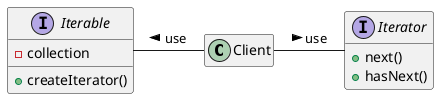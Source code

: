 @startuml IteratorPattern
hide empty members

class Client{
}

interface Iterable{
    - collection
    + createIterator()
}

interface Iterator{
    + next()
    + hasNext()
}

Client -left- Iterable: > use
Client -right- Iterator: > use

@enduml